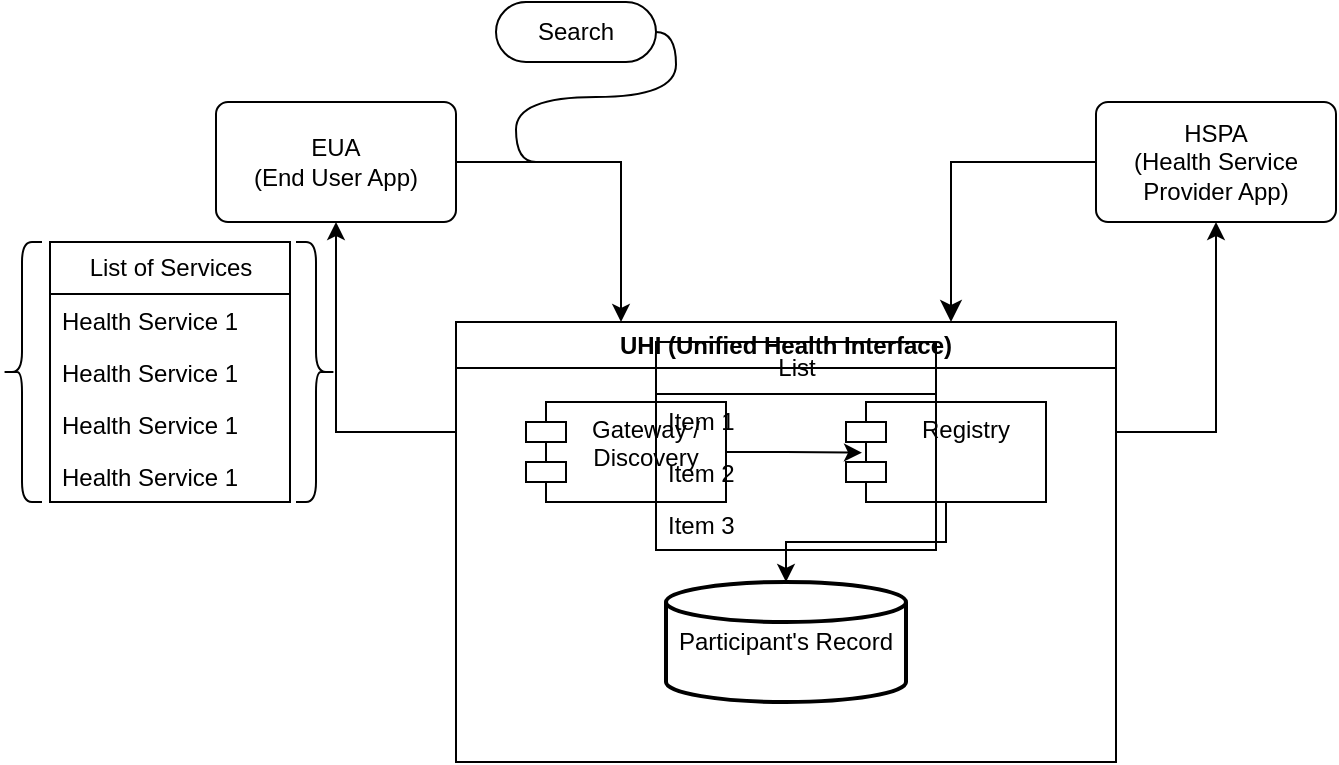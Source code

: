 <mxfile version="21.6.3" type="github">
  <diagram name="Page-1" id="7jRyx47pfn22lJ17Hkoa">
    <mxGraphModel dx="794" dy="470" grid="1" gridSize="10" guides="1" tooltips="1" connect="1" arrows="1" fold="1" page="1" pageScale="1" pageWidth="850" pageHeight="1100" math="0" shadow="0">
      <root>
        <mxCell id="0" />
        <mxCell id="1" parent="0" />
        <mxCell id="ZjrAS3A3k9vAMEUM4Rv5-38" style="edgeStyle=orthogonalEdgeStyle;rounded=0;orthogonalLoop=1;jettySize=auto;html=1;entryX=0.25;entryY=0;entryDx=0;entryDy=0;exitX=1;exitY=0.5;exitDx=0;exitDy=0;" edge="1" parent="1" source="ZjrAS3A3k9vAMEUM4Rv5-1" target="ZjrAS3A3k9vAMEUM4Rv5-36">
          <mxGeometry relative="1" as="geometry" />
        </mxCell>
        <mxCell id="ZjrAS3A3k9vAMEUM4Rv5-1" value="EUA&lt;br&gt;(End User App)" style="rounded=1;arcSize=10;whiteSpace=wrap;html=1;align=center;" vertex="1" parent="1">
          <mxGeometry x="120" y="140" width="120" height="60" as="geometry" />
        </mxCell>
        <mxCell id="ZjrAS3A3k9vAMEUM4Rv5-2" value="HSPA &lt;br&gt;(Health Service Provider App)" style="rounded=1;arcSize=10;whiteSpace=wrap;html=1;align=center;" vertex="1" parent="1">
          <mxGeometry x="560" y="140" width="120" height="60" as="geometry" />
        </mxCell>
        <mxCell id="ZjrAS3A3k9vAMEUM4Rv5-27" style="edgeStyle=entityRelationEdgeStyle;rounded=0;orthogonalLoop=1;jettySize=auto;html=1;startArrow=none;endArrow=none;segment=10;curved=1;sourcePerimeterSpacing=0;targetPerimeterSpacing=0;" edge="1" parent="1" source="ZjrAS3A3k9vAMEUM4Rv5-18">
          <mxGeometry relative="1" as="geometry">
            <mxPoint x="280" y="170" as="targetPoint" />
          </mxGeometry>
        </mxCell>
        <mxCell id="ZjrAS3A3k9vAMEUM4Rv5-18" value="Search" style="whiteSpace=wrap;html=1;rounded=1;arcSize=50;align=center;verticalAlign=middle;strokeWidth=1;autosize=1;spacing=4;treeFolding=1;treeMoving=1;newEdgeStyle={&quot;edgeStyle&quot;:&quot;entityRelationEdgeStyle&quot;,&quot;startArrow&quot;:&quot;none&quot;,&quot;endArrow&quot;:&quot;none&quot;,&quot;segment&quot;:10,&quot;curved&quot;:1,&quot;sourcePerimeterSpacing&quot;:0,&quot;targetPerimeterSpacing&quot;:0};" vertex="1" parent="1">
          <mxGeometry x="260" y="90" width="80" height="30" as="geometry" />
        </mxCell>
        <mxCell id="ZjrAS3A3k9vAMEUM4Rv5-39" style="edgeStyle=orthogonalEdgeStyle;rounded=0;orthogonalLoop=1;jettySize=auto;html=1;exitX=1;exitY=0.25;exitDx=0;exitDy=0;entryX=0.5;entryY=1;entryDx=0;entryDy=0;" edge="1" parent="1" source="ZjrAS3A3k9vAMEUM4Rv5-36" target="ZjrAS3A3k9vAMEUM4Rv5-2">
          <mxGeometry relative="1" as="geometry" />
        </mxCell>
        <mxCell id="ZjrAS3A3k9vAMEUM4Rv5-45" style="edgeStyle=orthogonalEdgeStyle;rounded=0;orthogonalLoop=1;jettySize=auto;html=1;exitX=0;exitY=0.25;exitDx=0;exitDy=0;entryX=0.5;entryY=1;entryDx=0;entryDy=0;" edge="1" parent="1" source="ZjrAS3A3k9vAMEUM4Rv5-36" target="ZjrAS3A3k9vAMEUM4Rv5-1">
          <mxGeometry relative="1" as="geometry" />
        </mxCell>
        <mxCell id="ZjrAS3A3k9vAMEUM4Rv5-36" value="UHI (Unified Health Interface)" style="swimlane;whiteSpace=wrap;html=1;" vertex="1" parent="1">
          <mxGeometry x="240" y="250" width="330" height="220" as="geometry" />
        </mxCell>
        <mxCell id="ZjrAS3A3k9vAMEUM4Rv5-40" style="edgeStyle=orthogonalEdgeStyle;rounded=0;orthogonalLoop=1;jettySize=auto;html=1;entryX=0.5;entryY=0;entryDx=0;entryDy=0;entryPerimeter=0;" edge="1" parent="ZjrAS3A3k9vAMEUM4Rv5-36" source="ZjrAS3A3k9vAMEUM4Rv5-10" target="ZjrAS3A3k9vAMEUM4Rv5-15">
          <mxGeometry relative="1" as="geometry" />
        </mxCell>
        <mxCell id="ZjrAS3A3k9vAMEUM4Rv5-10" value="Registry" style="shape=module;align=left;spacingLeft=20;align=center;verticalAlign=top;whiteSpace=wrap;html=1;" vertex="1" parent="ZjrAS3A3k9vAMEUM4Rv5-36">
          <mxGeometry x="195" y="40" width="100" height="50" as="geometry" />
        </mxCell>
        <mxCell id="ZjrAS3A3k9vAMEUM4Rv5-32" style="edgeStyle=orthogonalEdgeStyle;rounded=0;orthogonalLoop=1;jettySize=auto;html=1;entryX=0.08;entryY=0.507;entryDx=0;entryDy=0;entryPerimeter=0;" edge="1" parent="ZjrAS3A3k9vAMEUM4Rv5-36" source="ZjrAS3A3k9vAMEUM4Rv5-12" target="ZjrAS3A3k9vAMEUM4Rv5-10">
          <mxGeometry relative="1" as="geometry" />
        </mxCell>
        <mxCell id="ZjrAS3A3k9vAMEUM4Rv5-12" value="Gateway /&lt;br&gt;Discovery" style="shape=module;align=left;spacingLeft=20;align=center;verticalAlign=top;whiteSpace=wrap;html=1;" vertex="1" parent="ZjrAS3A3k9vAMEUM4Rv5-36">
          <mxGeometry x="35" y="40" width="100" height="50" as="geometry" />
        </mxCell>
        <mxCell id="ZjrAS3A3k9vAMEUM4Rv5-15" value="Participant&#39;s Record" style="strokeWidth=2;html=1;shape=mxgraph.flowchart.database;whiteSpace=wrap;" vertex="1" parent="ZjrAS3A3k9vAMEUM4Rv5-36">
          <mxGeometry x="105" y="130" width="120" height="60" as="geometry" />
        </mxCell>
        <mxCell id="ZjrAS3A3k9vAMEUM4Rv5-43" value="" style="edgeStyle=segmentEdgeStyle;endArrow=classic;html=1;curved=0;rounded=0;endSize=8;startSize=8;entryX=0.75;entryY=0;entryDx=0;entryDy=0;exitX=0;exitY=0.5;exitDx=0;exitDy=0;" edge="1" parent="1" source="ZjrAS3A3k9vAMEUM4Rv5-2" target="ZjrAS3A3k9vAMEUM4Rv5-36">
          <mxGeometry width="50" height="50" relative="1" as="geometry">
            <mxPoint x="410" y="210" as="sourcePoint" />
            <mxPoint x="460" y="160" as="targetPoint" />
          </mxGeometry>
        </mxCell>
        <mxCell id="ZjrAS3A3k9vAMEUM4Rv5-47" value="" style="shape=curlyBracket;whiteSpace=wrap;html=1;rounded=1;labelPosition=left;verticalLabelPosition=middle;align=right;verticalAlign=middle;" vertex="1" parent="1">
          <mxGeometry x="13" y="210" width="20" height="130" as="geometry" />
        </mxCell>
        <mxCell id="ZjrAS3A3k9vAMEUM4Rv5-48" value="" style="shape=curlyBracket;whiteSpace=wrap;html=1;rounded=1;flipH=1;labelPosition=right;verticalLabelPosition=middle;align=left;verticalAlign=middle;" vertex="1" parent="1">
          <mxGeometry x="160" y="210" width="20" height="130" as="geometry" />
        </mxCell>
        <mxCell id="ZjrAS3A3k9vAMEUM4Rv5-49" value="List" style="swimlane;fontStyle=0;childLayout=stackLayout;horizontal=1;startSize=26;fillColor=none;horizontalStack=0;resizeParent=1;resizeParentMax=0;resizeLast=0;collapsible=1;marginBottom=0;html=1;" vertex="1" parent="1">
          <mxGeometry x="340" y="260" width="140" height="104" as="geometry" />
        </mxCell>
        <mxCell id="ZjrAS3A3k9vAMEUM4Rv5-50" value="Item 1" style="text;strokeColor=none;fillColor=none;align=left;verticalAlign=top;spacingLeft=4;spacingRight=4;overflow=hidden;rotatable=0;points=[[0,0.5],[1,0.5]];portConstraint=eastwest;whiteSpace=wrap;html=1;" vertex="1" parent="ZjrAS3A3k9vAMEUM4Rv5-49">
          <mxGeometry y="26" width="140" height="26" as="geometry" />
        </mxCell>
        <mxCell id="ZjrAS3A3k9vAMEUM4Rv5-51" value="Item 2" style="text;strokeColor=none;fillColor=none;align=left;verticalAlign=top;spacingLeft=4;spacingRight=4;overflow=hidden;rotatable=0;points=[[0,0.5],[1,0.5]];portConstraint=eastwest;whiteSpace=wrap;html=1;" vertex="1" parent="ZjrAS3A3k9vAMEUM4Rv5-49">
          <mxGeometry y="52" width="140" height="26" as="geometry" />
        </mxCell>
        <mxCell id="ZjrAS3A3k9vAMEUM4Rv5-52" value="Item 3" style="text;strokeColor=none;fillColor=none;align=left;verticalAlign=top;spacingLeft=4;spacingRight=4;overflow=hidden;rotatable=0;points=[[0,0.5],[1,0.5]];portConstraint=eastwest;whiteSpace=wrap;html=1;" vertex="1" parent="ZjrAS3A3k9vAMEUM4Rv5-49">
          <mxGeometry y="78" width="140" height="26" as="geometry" />
        </mxCell>
        <mxCell id="ZjrAS3A3k9vAMEUM4Rv5-53" value="List of Services" style="swimlane;fontStyle=0;childLayout=stackLayout;horizontal=1;startSize=26;fillColor=none;horizontalStack=0;resizeParent=1;resizeParentMax=0;resizeLast=0;collapsible=1;marginBottom=0;html=1;" vertex="1" parent="1">
          <mxGeometry x="37" y="210" width="120" height="130" as="geometry" />
        </mxCell>
        <mxCell id="ZjrAS3A3k9vAMEUM4Rv5-55" value="Health Service 1" style="text;strokeColor=none;fillColor=none;align=left;verticalAlign=top;spacingLeft=4;spacingRight=4;overflow=hidden;rotatable=0;points=[[0,0.5],[1,0.5]];portConstraint=eastwest;whiteSpace=wrap;html=1;" vertex="1" parent="ZjrAS3A3k9vAMEUM4Rv5-53">
          <mxGeometry y="26" width="120" height="26" as="geometry" />
        </mxCell>
        <mxCell id="ZjrAS3A3k9vAMEUM4Rv5-57" value="Health Service 1" style="text;strokeColor=none;fillColor=none;align=left;verticalAlign=top;spacingLeft=4;spacingRight=4;overflow=hidden;rotatable=0;points=[[0,0.5],[1,0.5]];portConstraint=eastwest;whiteSpace=wrap;html=1;" vertex="1" parent="ZjrAS3A3k9vAMEUM4Rv5-53">
          <mxGeometry y="52" width="120" height="26" as="geometry" />
        </mxCell>
        <mxCell id="ZjrAS3A3k9vAMEUM4Rv5-54" value="Health Service 1" style="text;strokeColor=none;fillColor=none;align=left;verticalAlign=top;spacingLeft=4;spacingRight=4;overflow=hidden;rotatable=0;points=[[0,0.5],[1,0.5]];portConstraint=eastwest;whiteSpace=wrap;html=1;" vertex="1" parent="ZjrAS3A3k9vAMEUM4Rv5-53">
          <mxGeometry y="78" width="120" height="26" as="geometry" />
        </mxCell>
        <mxCell id="ZjrAS3A3k9vAMEUM4Rv5-56" value="Health Service 1" style="text;strokeColor=none;fillColor=none;align=left;verticalAlign=top;spacingLeft=4;spacingRight=4;overflow=hidden;rotatable=0;points=[[0,0.5],[1,0.5]];portConstraint=eastwest;whiteSpace=wrap;html=1;" vertex="1" parent="ZjrAS3A3k9vAMEUM4Rv5-53">
          <mxGeometry y="104" width="120" height="26" as="geometry" />
        </mxCell>
      </root>
    </mxGraphModel>
  </diagram>
</mxfile>
